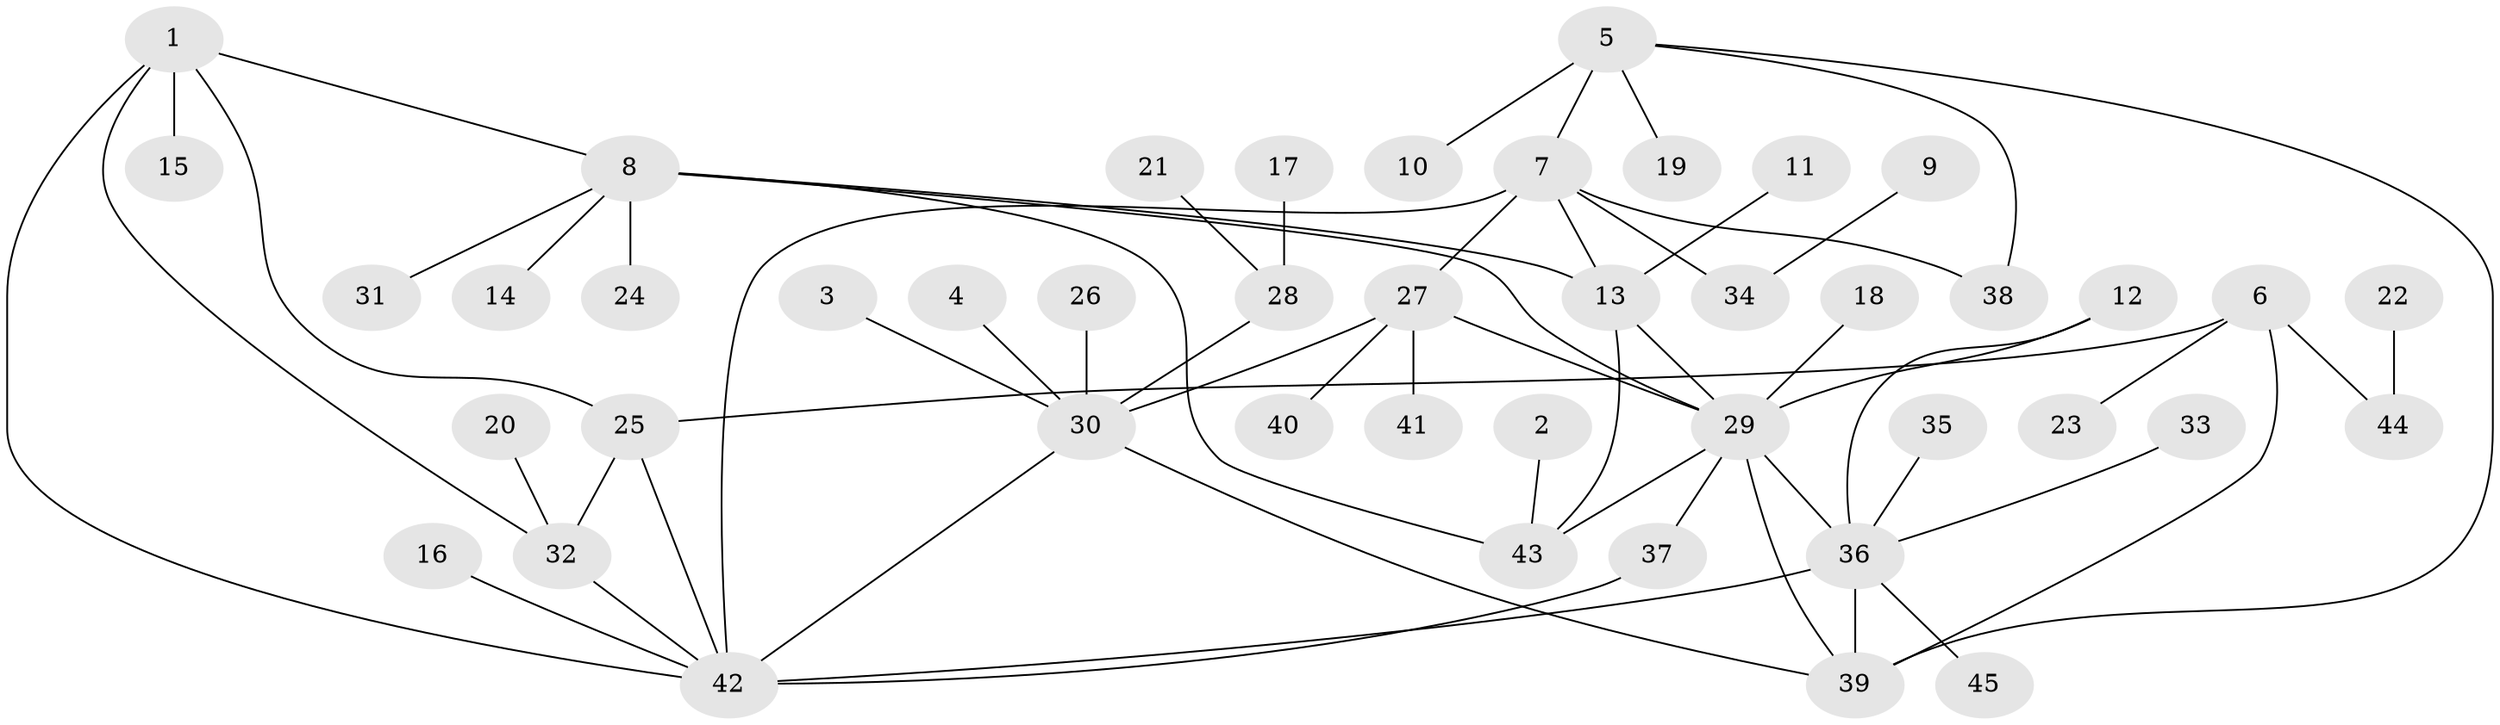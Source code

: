 // original degree distribution, {10: 0.011235955056179775, 5: 0.07865168539325842, 6: 0.056179775280898875, 8: 0.02247191011235955, 7: 0.02247191011235955, 11: 0.011235955056179775, 9: 0.02247191011235955, 3: 0.056179775280898875, 2: 0.1797752808988764, 1: 0.5280898876404494, 4: 0.011235955056179775}
// Generated by graph-tools (version 1.1) at 2025/50/03/09/25 03:50:38]
// undirected, 45 vertices, 61 edges
graph export_dot {
graph [start="1"]
  node [color=gray90,style=filled];
  1;
  2;
  3;
  4;
  5;
  6;
  7;
  8;
  9;
  10;
  11;
  12;
  13;
  14;
  15;
  16;
  17;
  18;
  19;
  20;
  21;
  22;
  23;
  24;
  25;
  26;
  27;
  28;
  29;
  30;
  31;
  32;
  33;
  34;
  35;
  36;
  37;
  38;
  39;
  40;
  41;
  42;
  43;
  44;
  45;
  1 -- 8 [weight=1.0];
  1 -- 15 [weight=1.0];
  1 -- 25 [weight=1.0];
  1 -- 32 [weight=1.0];
  1 -- 42 [weight=1.0];
  2 -- 43 [weight=1.0];
  3 -- 30 [weight=1.0];
  4 -- 30 [weight=1.0];
  5 -- 7 [weight=2.0];
  5 -- 10 [weight=1.0];
  5 -- 19 [weight=1.0];
  5 -- 38 [weight=1.0];
  5 -- 39 [weight=1.0];
  6 -- 23 [weight=1.0];
  6 -- 25 [weight=1.0];
  6 -- 39 [weight=1.0];
  6 -- 44 [weight=1.0];
  7 -- 13 [weight=1.0];
  7 -- 27 [weight=1.0];
  7 -- 34 [weight=1.0];
  7 -- 38 [weight=2.0];
  7 -- 42 [weight=2.0];
  8 -- 13 [weight=1.0];
  8 -- 14 [weight=1.0];
  8 -- 24 [weight=1.0];
  8 -- 29 [weight=1.0];
  8 -- 31 [weight=1.0];
  8 -- 43 [weight=1.0];
  9 -- 34 [weight=1.0];
  11 -- 13 [weight=1.0];
  12 -- 29 [weight=1.0];
  12 -- 36 [weight=1.0];
  13 -- 29 [weight=1.0];
  13 -- 43 [weight=1.0];
  16 -- 42 [weight=1.0];
  17 -- 28 [weight=1.0];
  18 -- 29 [weight=1.0];
  20 -- 32 [weight=1.0];
  21 -- 28 [weight=1.0];
  22 -- 44 [weight=1.0];
  25 -- 32 [weight=1.0];
  25 -- 42 [weight=1.0];
  26 -- 30 [weight=1.0];
  27 -- 29 [weight=2.0];
  27 -- 30 [weight=4.0];
  27 -- 40 [weight=1.0];
  27 -- 41 [weight=1.0];
  28 -- 30 [weight=1.0];
  29 -- 36 [weight=1.0];
  29 -- 37 [weight=1.0];
  29 -- 39 [weight=1.0];
  29 -- 43 [weight=1.0];
  30 -- 39 [weight=1.0];
  30 -- 42 [weight=1.0];
  32 -- 42 [weight=1.0];
  33 -- 36 [weight=1.0];
  35 -- 36 [weight=1.0];
  36 -- 39 [weight=3.0];
  36 -- 42 [weight=2.0];
  36 -- 45 [weight=1.0];
  37 -- 42 [weight=1.0];
}

